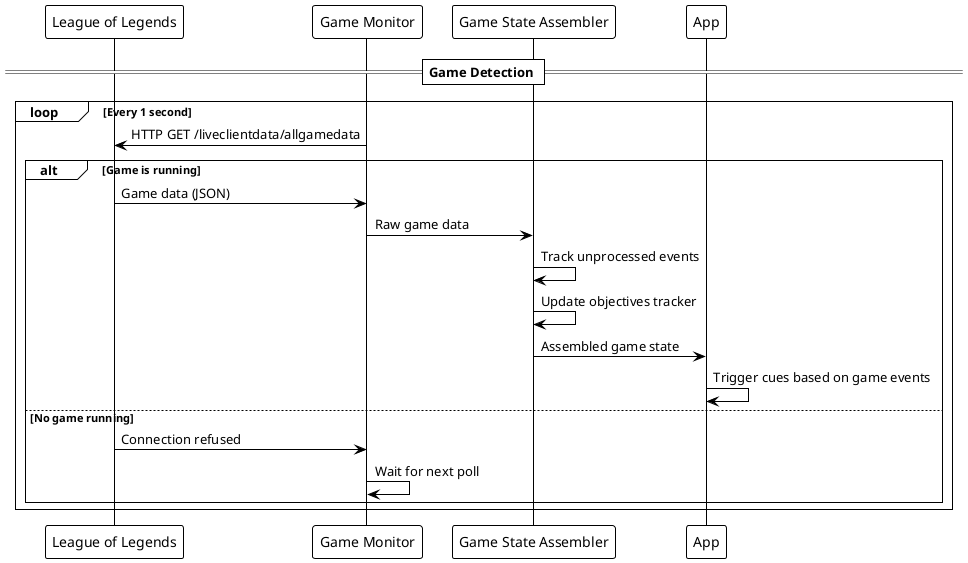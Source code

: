 @startuml Game Detection Flow

!theme plain

participant "League of Legends" as League
participant "Game Monitor" as Monitor
participant "Game State Assembler" as Assembler
participant "App" as App

== Game Detection ==

loop Every 1 second
    Monitor -> League: HTTP GET /liveclientdata/allgamedata
    alt Game is running
        League -> Monitor: Game data (JSON)
        Monitor -> Assembler: Raw game data
        Assembler -> Assembler: Track unprocessed events
        Assembler -> Assembler: Update objectives tracker
        Assembler -> App: Assembled game state
        App -> App: Trigger cues based on game events
    else No game running
        League -> Monitor: Connection refused
        Monitor -> Monitor: Wait for next poll
    end
end

@enduml
